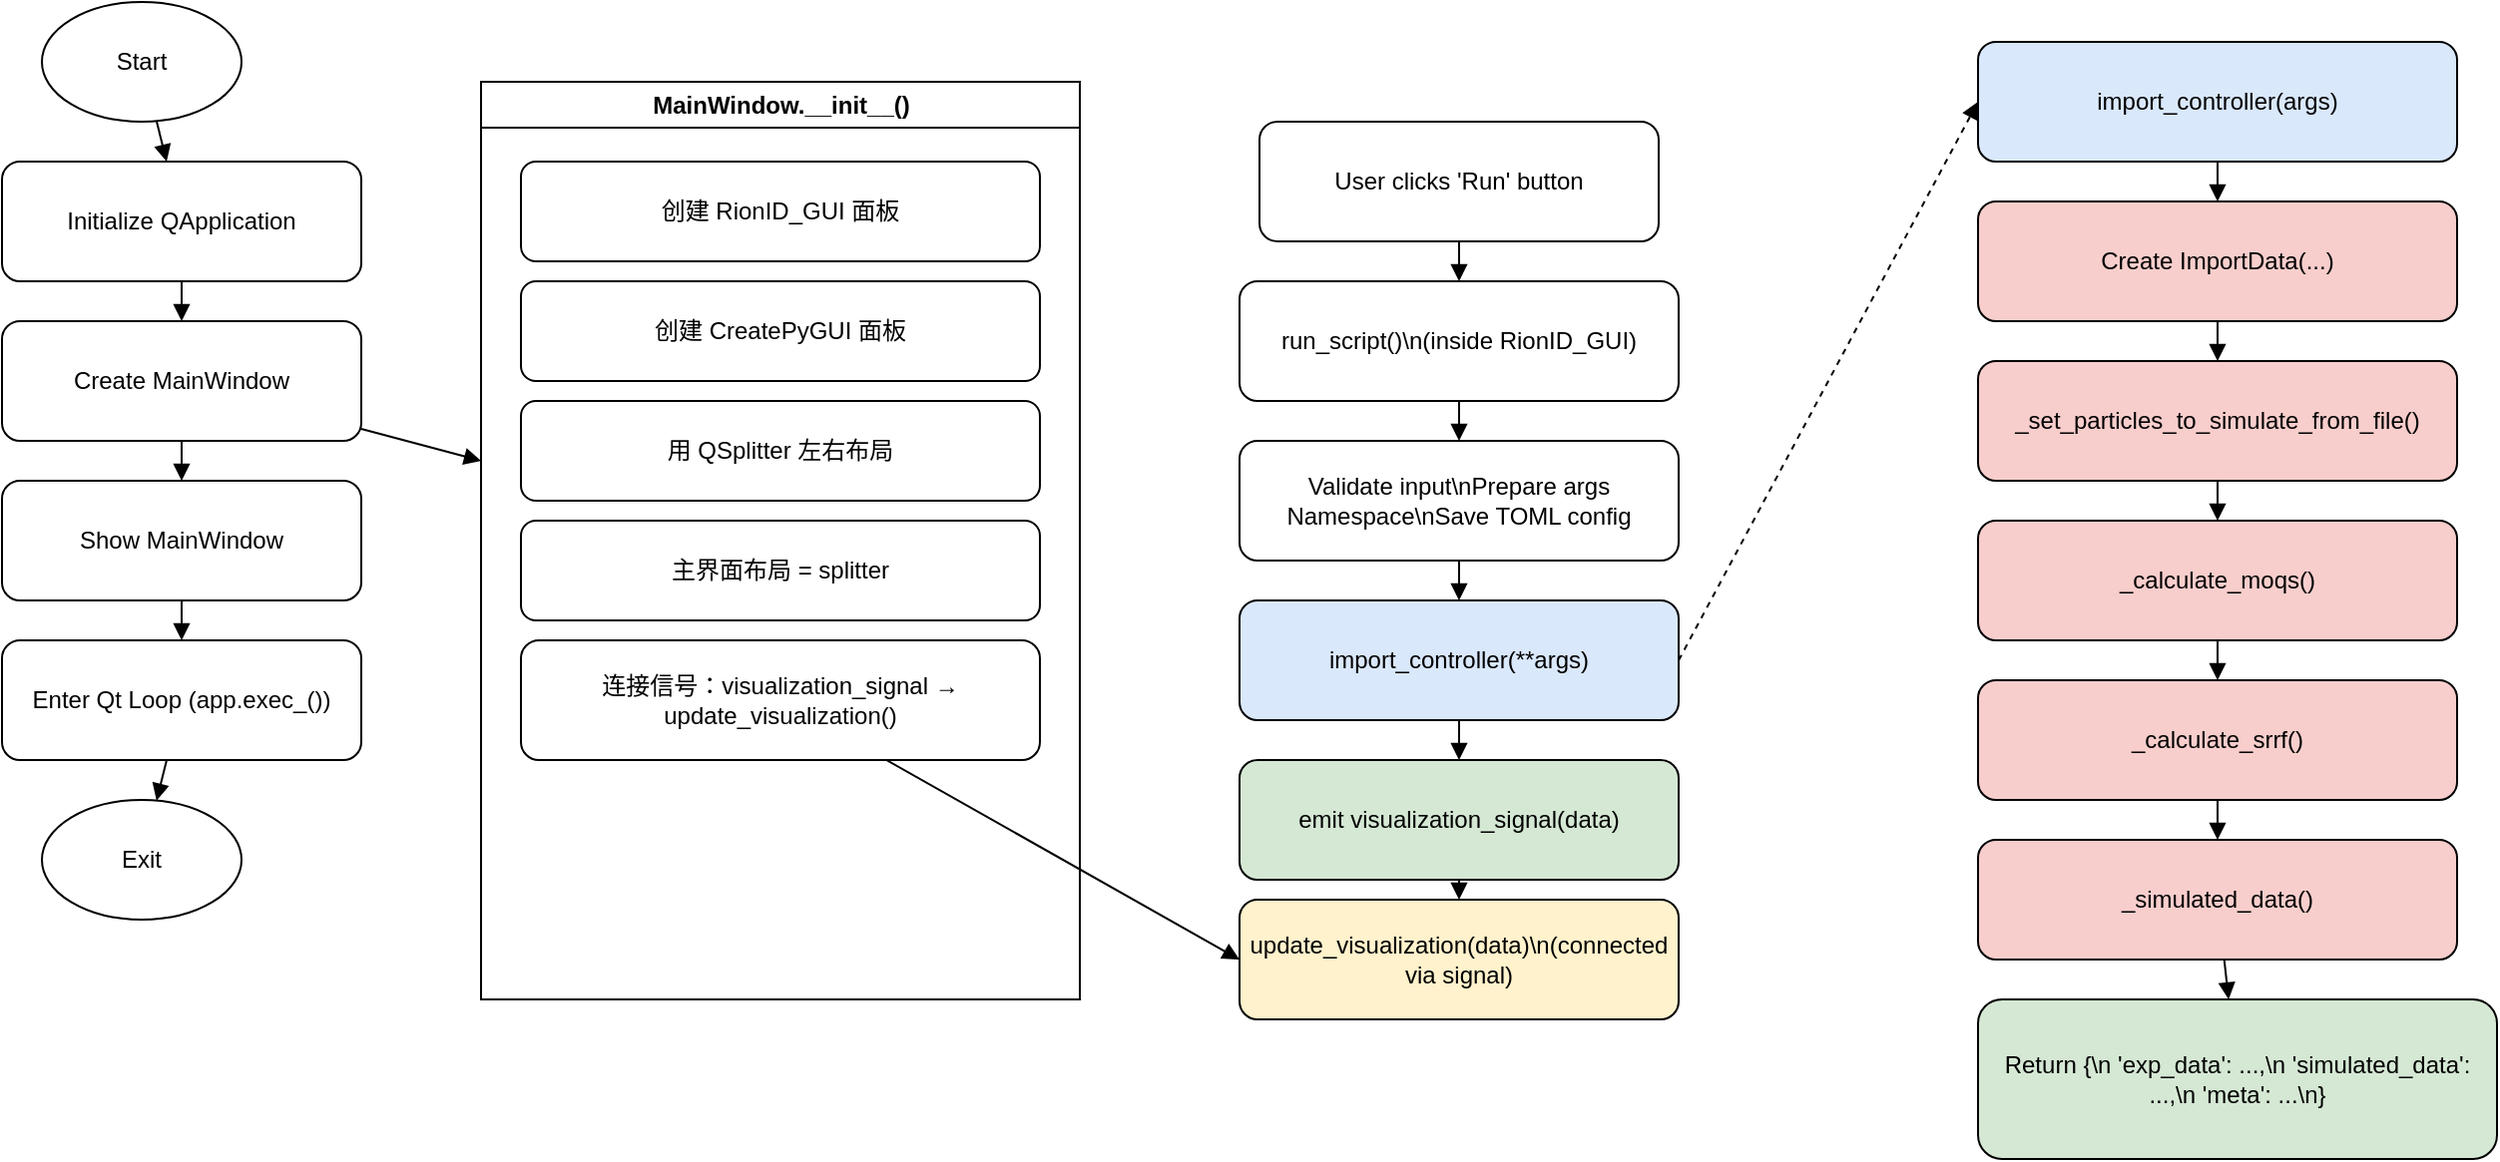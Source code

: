 <mxfile version="26.1.3">
  <diagram name="main()" id="aO4VV1BkPGHHD6uGdVux">
    <mxGraphModel dx="972" dy="436" grid="1" gridSize="10" guides="1" tooltips="1" connect="1" arrows="1" fold="1" page="1" pageScale="1" pageWidth="827" pageHeight="1169" math="0" shadow="0">
      <root>
        <mxCell id="0" />
        <mxCell id="1" parent="0" />
        <mxCell id="AuoDzLXZq2x2FkoKTNY2-32" value="Start" style="ellipse;whiteSpace=wrap;html=1;" vertex="1" parent="1">
          <mxGeometry x="100" y="20" width="100" height="60" as="geometry" />
        </mxCell>
        <mxCell id="AuoDzLXZq2x2FkoKTNY2-33" value="Initialize QApplication" style="rounded=1;whiteSpace=wrap;html=1;" vertex="1" parent="1">
          <mxGeometry x="80" y="100" width="180" height="60" as="geometry" />
        </mxCell>
        <mxCell id="AuoDzLXZq2x2FkoKTNY2-34" value="Create MainWindow" style="rounded=1;whiteSpace=wrap;html=1;" vertex="1" parent="1">
          <mxGeometry x="80" y="180" width="180" height="60" as="geometry" />
        </mxCell>
        <mxCell id="AuoDzLXZq2x2FkoKTNY2-35" value="Show MainWindow" style="rounded=1;whiteSpace=wrap;html=1;" vertex="1" parent="1">
          <mxGeometry x="80" y="260" width="180" height="60" as="geometry" />
        </mxCell>
        <mxCell id="AuoDzLXZq2x2FkoKTNY2-36" value="Enter Qt Loop (app.exec_())" style="rounded=1;whiteSpace=wrap;html=1;" vertex="1" parent="1">
          <mxGeometry x="80" y="340" width="180" height="60" as="geometry" />
        </mxCell>
        <mxCell id="AuoDzLXZq2x2FkoKTNY2-37" value="Exit" style="ellipse;whiteSpace=wrap;html=1;" vertex="1" parent="1">
          <mxGeometry x="100" y="420" width="100" height="60" as="geometry" />
        </mxCell>
        <mxCell id="AuoDzLXZq2x2FkoKTNY2-38" value="MainWindow.__init__()" style="swimlane;html=1;" vertex="1" parent="1">
          <mxGeometry x="320" y="60" width="300" height="460" as="geometry" />
        </mxCell>
        <mxCell id="AuoDzLXZq2x2FkoKTNY2-39" value="创建 RionID_GUI 面板" style="rounded=1;whiteSpace=wrap;html=1;" vertex="1" parent="AuoDzLXZq2x2FkoKTNY2-38">
          <mxGeometry x="20" y="40" width="260" height="50" as="geometry" />
        </mxCell>
        <mxCell id="AuoDzLXZq2x2FkoKTNY2-40" value="创建 CreatePyGUI 面板" style="rounded=1;whiteSpace=wrap;html=1;" vertex="1" parent="AuoDzLXZq2x2FkoKTNY2-38">
          <mxGeometry x="20" y="100" width="260" height="50" as="geometry" />
        </mxCell>
        <mxCell id="AuoDzLXZq2x2FkoKTNY2-41" value="用 QSplitter 左右布局" style="rounded=1;whiteSpace=wrap;html=1;" vertex="1" parent="AuoDzLXZq2x2FkoKTNY2-38">
          <mxGeometry x="20" y="160" width="260" height="50" as="geometry" />
        </mxCell>
        <mxCell id="AuoDzLXZq2x2FkoKTNY2-42" value="主界面布局 = splitter" style="rounded=1;whiteSpace=wrap;html=1;" vertex="1" parent="AuoDzLXZq2x2FkoKTNY2-38">
          <mxGeometry x="20" y="220" width="260" height="50" as="geometry" />
        </mxCell>
        <mxCell id="AuoDzLXZq2x2FkoKTNY2-43" value="连接信号：visualization_signal → update_visualization()" style="rounded=1;whiteSpace=wrap;html=1;" vertex="1" parent="AuoDzLXZq2x2FkoKTNY2-38">
          <mxGeometry x="20" y="280" width="260" height="60" as="geometry" />
        </mxCell>
        <mxCell id="AuoDzLXZq2x2FkoKTNY2-45" style="endArrow=block;" edge="1" parent="1" source="AuoDzLXZq2x2FkoKTNY2-32" target="AuoDzLXZq2x2FkoKTNY2-33">
          <mxGeometry relative="1" as="geometry" />
        </mxCell>
        <mxCell id="AuoDzLXZq2x2FkoKTNY2-46" style="endArrow=block;" edge="1" parent="1" source="AuoDzLXZq2x2FkoKTNY2-33" target="AuoDzLXZq2x2FkoKTNY2-34">
          <mxGeometry relative="1" as="geometry" />
        </mxCell>
        <mxCell id="AuoDzLXZq2x2FkoKTNY2-47" style="endArrow=block;" edge="1" parent="1" source="AuoDzLXZq2x2FkoKTNY2-34" target="AuoDzLXZq2x2FkoKTNY2-35">
          <mxGeometry relative="1" as="geometry" />
        </mxCell>
        <mxCell id="AuoDzLXZq2x2FkoKTNY2-48" style="endArrow=block;" edge="1" parent="1" source="AuoDzLXZq2x2FkoKTNY2-35" target="AuoDzLXZq2x2FkoKTNY2-36">
          <mxGeometry relative="1" as="geometry" />
        </mxCell>
        <mxCell id="AuoDzLXZq2x2FkoKTNY2-49" style="endArrow=block;" edge="1" parent="1" source="AuoDzLXZq2x2FkoKTNY2-36" target="AuoDzLXZq2x2FkoKTNY2-37">
          <mxGeometry relative="1" as="geometry" />
        </mxCell>
        <mxCell id="AuoDzLXZq2x2FkoKTNY2-50" style="endArrow=block;" edge="1" parent="1" source="AuoDzLXZq2x2FkoKTNY2-34" target="AuoDzLXZq2x2FkoKTNY2-38">
          <mxGeometry relative="1" as="geometry" />
        </mxCell>
        <mxCell id="AuoDzLXZq2x2FkoKTNY2-51" style="endArrow=block;entryX=0;entryY=0.5;entryDx=0;entryDy=0;" edge="1" parent="1" source="AuoDzLXZq2x2FkoKTNY2-43" target="AuoDzLXZq2x2FkoKTNY2-121">
          <mxGeometry relative="1" as="geometry">
            <mxPoint x="650" y="500" as="targetPoint" />
          </mxGeometry>
        </mxCell>
        <mxCell id="AuoDzLXZq2x2FkoKTNY2-112" value="User clicks &#39;Run&#39; button" style="rounded=1;whiteSpace=wrap;html=1;" vertex="1" parent="1">
          <mxGeometry x="710" y="80" width="200" height="60" as="geometry" />
        </mxCell>
        <mxCell id="AuoDzLXZq2x2FkoKTNY2-113" value="run_script()\n(inside RionID_GUI)" style="rounded=1;whiteSpace=wrap;html=1;fillColor=#ffffff;" vertex="1" parent="1">
          <mxGeometry x="700" y="160" width="220" height="60" as="geometry" />
        </mxCell>
        <mxCell id="AuoDzLXZq2x2FkoKTNY2-114" value="Validate input\nPrepare args Namespace\nSave TOML config" style="rounded=1;whiteSpace=wrap;html=1;fillColor=#ffffff;" vertex="1" parent="1">
          <mxGeometry x="700" y="240" width="220" height="60" as="geometry" />
        </mxCell>
        <mxCell id="AuoDzLXZq2x2FkoKTNY2-115" value="import_controller(**args)" style="rounded=1;whiteSpace=wrap;html=1;fillColor=#dae8fc;" vertex="1" parent="1">
          <mxGeometry x="700" y="320" width="220" height="60" as="geometry" />
        </mxCell>
        <mxCell id="AuoDzLXZq2x2FkoKTNY2-116" value="emit visualization_signal(data)" style="rounded=1;whiteSpace=wrap;html=1;fillColor=#d5e8d4;" vertex="1" parent="1">
          <mxGeometry x="700" y="400" width="220" height="60" as="geometry" />
        </mxCell>
        <mxCell id="AuoDzLXZq2x2FkoKTNY2-117" style="endArrow=block;" edge="1" parent="1" source="AuoDzLXZq2x2FkoKTNY2-112" target="AuoDzLXZq2x2FkoKTNY2-113">
          <mxGeometry relative="1" as="geometry" />
        </mxCell>
        <mxCell id="AuoDzLXZq2x2FkoKTNY2-118" style="endArrow=block;" edge="1" parent="1" source="AuoDzLXZq2x2FkoKTNY2-113" target="AuoDzLXZq2x2FkoKTNY2-114">
          <mxGeometry relative="1" as="geometry" />
        </mxCell>
        <mxCell id="AuoDzLXZq2x2FkoKTNY2-119" style="endArrow=block;" edge="1" parent="1" source="AuoDzLXZq2x2FkoKTNY2-114" target="AuoDzLXZq2x2FkoKTNY2-115">
          <mxGeometry relative="1" as="geometry" />
        </mxCell>
        <mxCell id="AuoDzLXZq2x2FkoKTNY2-120" style="endArrow=block;" edge="1" parent="1" source="AuoDzLXZq2x2FkoKTNY2-115" target="AuoDzLXZq2x2FkoKTNY2-116">
          <mxGeometry relative="1" as="geometry" />
        </mxCell>
        <mxCell id="AuoDzLXZq2x2FkoKTNY2-121" value="update_visualization(data)\n(connected via signal)" style="rounded=1;whiteSpace=wrap;html=1;fillColor=#fff2cc;" vertex="1" parent="1">
          <mxGeometry x="700" y="470" width="220" height="60" as="geometry" />
        </mxCell>
        <mxCell id="AuoDzLXZq2x2FkoKTNY2-122" style="endArrow=block;dashed=1;" edge="1" parent="1" source="AuoDzLXZq2x2FkoKTNY2-116" target="AuoDzLXZq2x2FkoKTNY2-121">
          <mxGeometry relative="1" as="geometry" />
        </mxCell>
        <mxCell id="AuoDzLXZq2x2FkoKTNY2-124" style="endArrow=block;dashed=1;exitX=1;exitY=0.5;exitDx=0;exitDy=0;entryX=0;entryY=0.5;entryDx=0;entryDy=0;" edge="1" parent="1" source="AuoDzLXZq2x2FkoKTNY2-115" target="AuoDzLXZq2x2FkoKTNY2-140">
          <mxGeometry relative="1" as="geometry">
            <mxPoint x="1043.5" y="220.0" as="targetPoint" />
          </mxGeometry>
        </mxCell>
        <mxCell id="AuoDzLXZq2x2FkoKTNY2-140" value="import_controller(args)" style="rounded=1;whiteSpace=wrap;html=1;fillColor=#dae8fc;" vertex="1" parent="1">
          <mxGeometry x="1070" y="40" width="240" height="60" as="geometry" />
        </mxCell>
        <mxCell id="AuoDzLXZq2x2FkoKTNY2-141" value="Create ImportData(...)" style="rounded=1;whiteSpace=wrap;html=1;fillColor=#f8cecc;" vertex="1" parent="1">
          <mxGeometry x="1070" y="120" width="240" height="60" as="geometry" />
        </mxCell>
        <mxCell id="AuoDzLXZq2x2FkoKTNY2-142" value="_set_particles_to_simulate_from_file()" style="rounded=1;whiteSpace=wrap;html=1;fillColor=#f8cecc;" vertex="1" parent="1">
          <mxGeometry x="1070" y="200" width="240" height="60" as="geometry" />
        </mxCell>
        <mxCell id="AuoDzLXZq2x2FkoKTNY2-143" value="_calculate_moqs()" style="rounded=1;whiteSpace=wrap;html=1;fillColor=#f8cecc;" vertex="1" parent="1">
          <mxGeometry x="1070" y="280" width="240" height="60" as="geometry" />
        </mxCell>
        <mxCell id="AuoDzLXZq2x2FkoKTNY2-144" value="_calculate_srrf()" style="rounded=1;whiteSpace=wrap;html=1;fillColor=#f8cecc;" vertex="1" parent="1">
          <mxGeometry x="1070" y="360" width="240" height="60" as="geometry" />
        </mxCell>
        <mxCell id="AuoDzLXZq2x2FkoKTNY2-145" value="_simulated_data()" style="rounded=1;whiteSpace=wrap;html=1;fillColor=#f8cecc;" vertex="1" parent="1">
          <mxGeometry x="1070" y="440" width="240" height="60" as="geometry" />
        </mxCell>
        <mxCell id="AuoDzLXZq2x2FkoKTNY2-146" value="Return {\n  &#39;exp_data&#39;: ...,\n  &#39;simulated_data&#39;: ...,\n  &#39;meta&#39;: ...\n}" style="rounded=1;whiteSpace=wrap;html=1;fillColor=#d5e8d4;" vertex="1" parent="1">
          <mxGeometry x="1070" y="520" width="260" height="80" as="geometry" />
        </mxCell>
        <mxCell id="AuoDzLXZq2x2FkoKTNY2-147" style="endArrow=block;" edge="1" parent="1" source="AuoDzLXZq2x2FkoKTNY2-140" target="AuoDzLXZq2x2FkoKTNY2-141">
          <mxGeometry relative="1" as="geometry" />
        </mxCell>
        <mxCell id="AuoDzLXZq2x2FkoKTNY2-148" style="endArrow=block;" edge="1" parent="1" source="AuoDzLXZq2x2FkoKTNY2-141" target="AuoDzLXZq2x2FkoKTNY2-142">
          <mxGeometry relative="1" as="geometry" />
        </mxCell>
        <mxCell id="AuoDzLXZq2x2FkoKTNY2-149" style="endArrow=block;" edge="1" parent="1" source="AuoDzLXZq2x2FkoKTNY2-142" target="AuoDzLXZq2x2FkoKTNY2-143">
          <mxGeometry relative="1" as="geometry" />
        </mxCell>
        <mxCell id="AuoDzLXZq2x2FkoKTNY2-150" style="endArrow=block;" edge="1" parent="1" source="AuoDzLXZq2x2FkoKTNY2-143" target="AuoDzLXZq2x2FkoKTNY2-144">
          <mxGeometry relative="1" as="geometry" />
        </mxCell>
        <mxCell id="AuoDzLXZq2x2FkoKTNY2-151" style="endArrow=block;" edge="1" parent="1" source="AuoDzLXZq2x2FkoKTNY2-144" target="AuoDzLXZq2x2FkoKTNY2-145">
          <mxGeometry relative="1" as="geometry" />
        </mxCell>
        <mxCell id="AuoDzLXZq2x2FkoKTNY2-152" style="endArrow=block;" edge="1" parent="1" source="AuoDzLXZq2x2FkoKTNY2-145" target="AuoDzLXZq2x2FkoKTNY2-146">
          <mxGeometry relative="1" as="geometry" />
        </mxCell>
      </root>
    </mxGraphModel>
  </diagram>
</mxfile>
